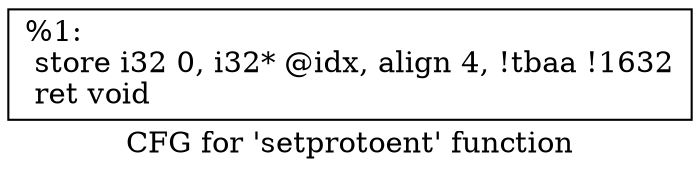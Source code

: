 digraph "CFG for 'setprotoent' function" {
	label="CFG for 'setprotoent' function";

	Node0x1c34480 [shape=record,label="{%1:\l  store i32 0, i32* @idx, align 4, !tbaa !1632\l  ret void\l}"];
}
